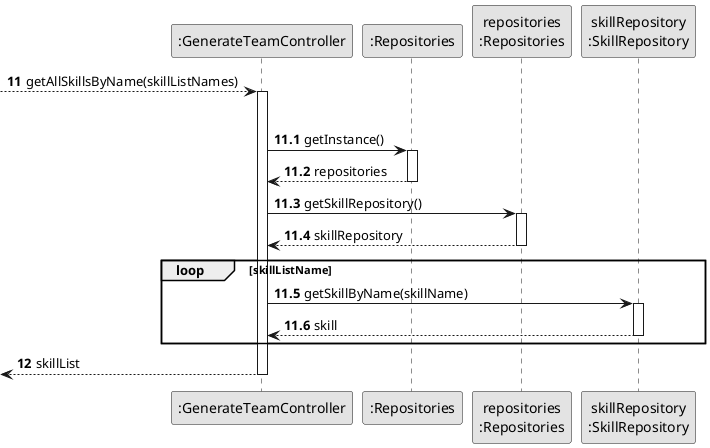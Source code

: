 @startuml
skinparam monochrome true
skinparam packageStyle rectangle
skinparam shadowing false

participant ":GenerateTeamController" as CRL
participant ":Repositories" as REP
participant "repositories\n:Repositories" as PLAT
participant "skillRepository\n:SkillRepository" as CL

autonumber 11
--> CRL: getAllSkillsByName(skillListNames)

autonumber 11.1

activate CRL
group Get Collaborator By Skill

CRL -> REP : getInstance()
activate REP

REP --> CRL : repositories

deactivate REP

CRL -> PLAT : getSkillRepository()
activate PLAT

PLAT --> CRL : skillRepository

deactivate PLAT
loop skillListName
CRL -> CL : getSkillByName(skillName)
activate CL
CL--> CRL : skill
deactivate CL

end
autonumber 12

<--CRL : skillList
deactivate CRL

@enduml